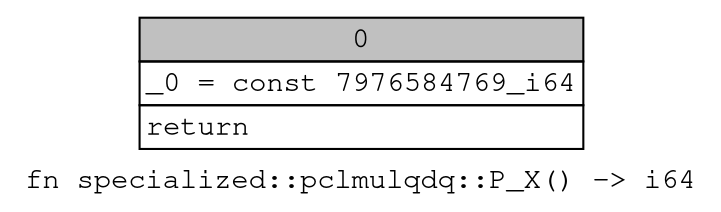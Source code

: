 digraph Mir_0_70 {
    graph [fontname="Courier, monospace"];
    node [fontname="Courier, monospace"];
    edge [fontname="Courier, monospace"];
    label=<fn specialized::pclmulqdq::P_X() -&gt; i64<br align="left"/>>;
    bb0__0_70 [shape="none", label=<<table border="0" cellborder="1" cellspacing="0"><tr><td bgcolor="gray" align="center" colspan="1">0</td></tr><tr><td align="left" balign="left">_0 = const 7976584769_i64<br/></td></tr><tr><td align="left">return</td></tr></table>>];
}
